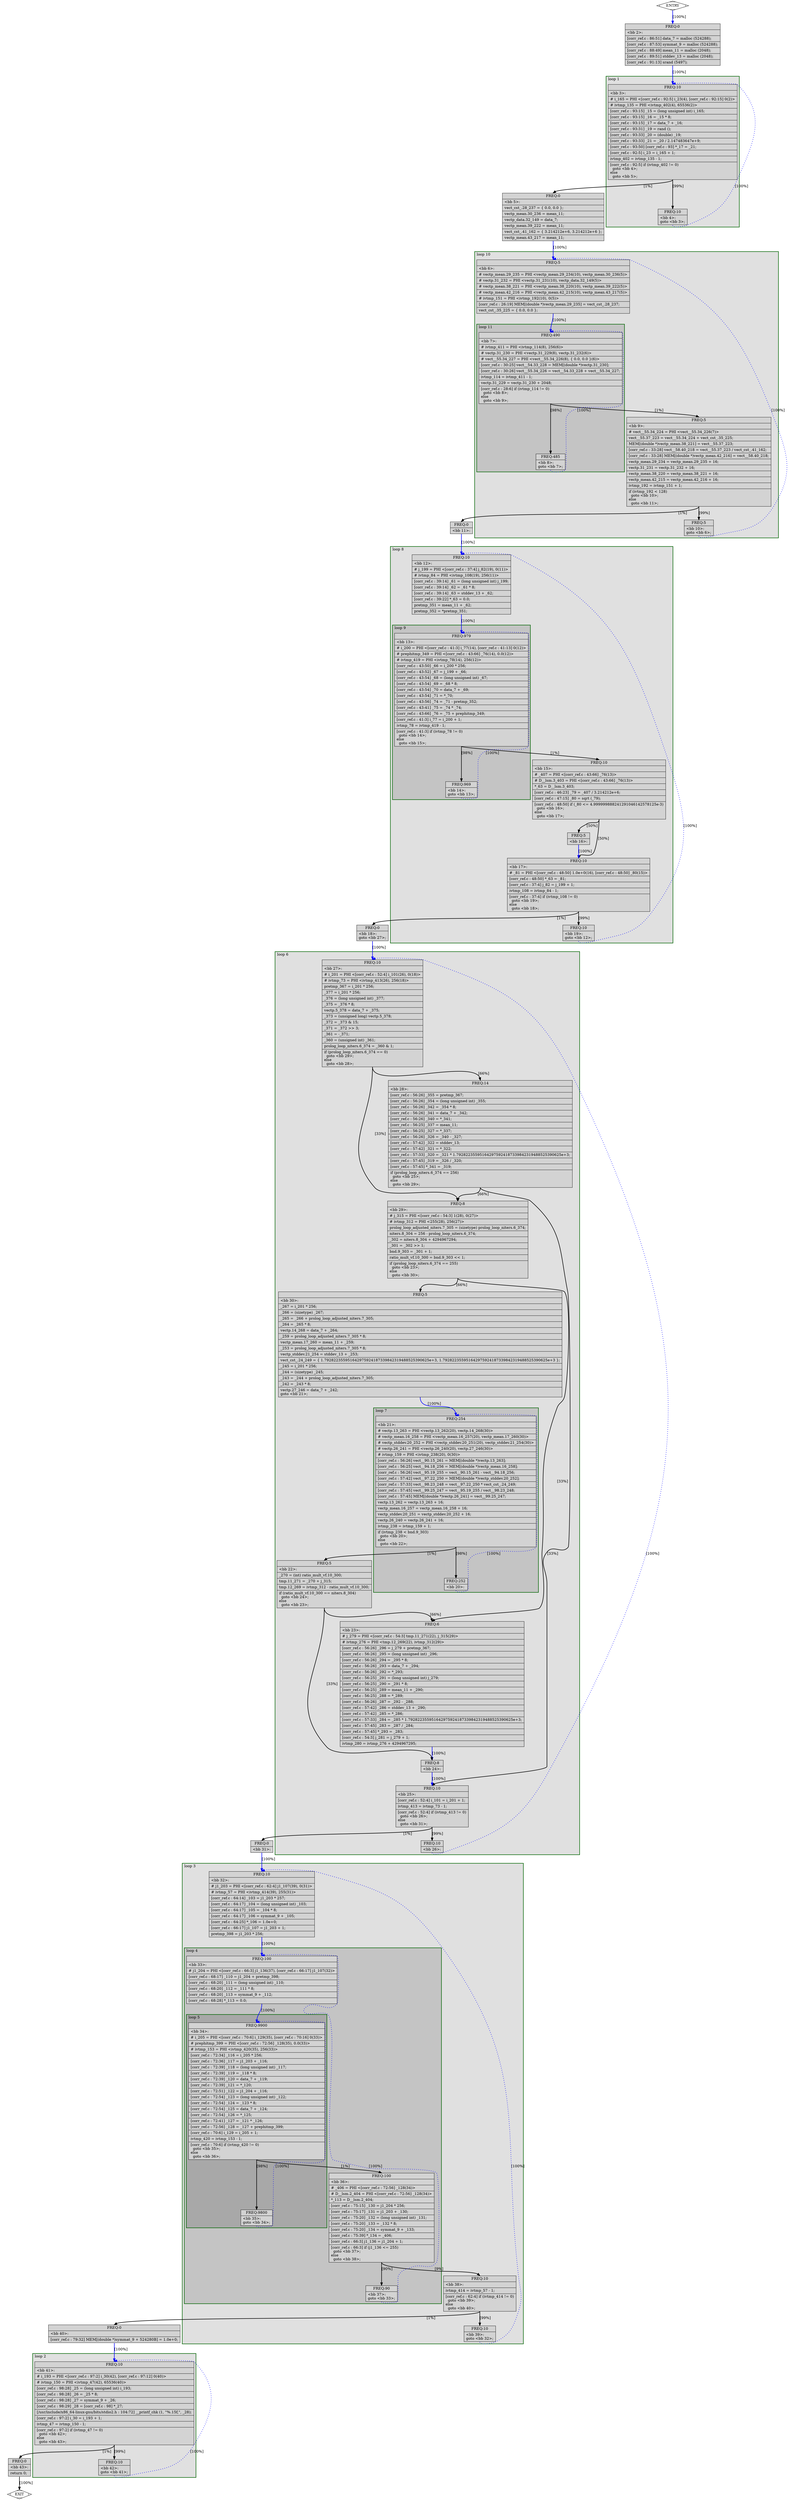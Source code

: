 digraph "./corr_ref.ltrans0.117t.cunroll" {
overlap=false;
subgraph "main" {
	color="black";
	label="main";
	subgraph cluster_0_2 {
	style="filled";
	color="darkgreen";
	fillcolor="grey88";
	label="loop 2";
	labeljust=l;
	penwidth=2;
	fn_0_basic_block_41 [shape=record,style=filled,fillcolor=lightgrey,label="{ FREQ:10 |\<bb\ 41\>:\l\
|#\ i_193\ =\ PHI\ \<[corr_ref.c\ :\ 97:2]\ i_30(42),\ [corr_ref.c\ :\ 97:12]\ 0(40)\>\l\
|#\ ivtmp_150\ =\ PHI\ \<ivtmp_47(42),\ 65536(40)\>\l\
|[corr_ref.c\ :\ 98:28]\ _25\ =\ (long\ unsigned\ int)\ i_193;\l\
|[corr_ref.c\ :\ 98:28]\ _26\ =\ _25\ *\ 8;\l\
|[corr_ref.c\ :\ 98:28]\ _27\ =\ symmat_9\ +\ _26;\l\
|[corr_ref.c\ :\ 98:29]\ _28\ =\ [corr_ref.c\ :\ 98]\ *_27;\l\
|[/usr/include/x86_64-linux-gnu/bits/stdio2.h\ :\ 104:72]\ __printf_chk\ (1,\ \"%.15f,\",\ _28);\l\
|[corr_ref.c\ :\ 97:2]\ i_30\ =\ i_193\ +\ 1;\l\
|ivtmp_47\ =\ ivtmp_150\ -\ 1;\l\
|[corr_ref.c\ :\ 97:2]\ if\ (ivtmp_47\ !=\ 0)\l\
\ \ goto\ \<bb\ 42\>;\l\
else\l\
\ \ goto\ \<bb\ 43\>;\l\
}"];

	fn_0_basic_block_42 [shape=record,style=filled,fillcolor=lightgrey,label="{ FREQ:10 |\<bb\ 42\>:\l\
goto\ \<bb\ 41\>;\l\
}"];

	}
	subgraph cluster_0_3 {
	style="filled";
	color="darkgreen";
	fillcolor="grey88";
	label="loop 3";
	labeljust=l;
	penwidth=2;
	subgraph cluster_0_4 {
	style="filled";
	color="darkgreen";
	fillcolor="grey77";
	label="loop 4";
	labeljust=l;
	penwidth=2;
	subgraph cluster_0_5 {
	style="filled";
	color="darkgreen";
	fillcolor="grey66";
	label="loop 5";
	labeljust=l;
	penwidth=2;
	fn_0_basic_block_34 [shape=record,style=filled,fillcolor=lightgrey,label="{ FREQ:9900 |\<bb\ 34\>:\l\
|#\ i_205\ =\ PHI\ \<[corr_ref.c\ :\ 70:6]\ i_129(35),\ [corr_ref.c\ :\ 70:16]\ 0(33)\>\l\
|#\ prephitmp_399\ =\ PHI\ \<[corr_ref.c\ :\ 72:56]\ _128(35),\ 0.0(33)\>\l\
|#\ ivtmp_153\ =\ PHI\ \<ivtmp_420(35),\ 256(33)\>\l\
|[corr_ref.c\ :\ 72:34]\ _116\ =\ i_205\ *\ 256;\l\
|[corr_ref.c\ :\ 72:36]\ _117\ =\ j1_203\ +\ _116;\l\
|[corr_ref.c\ :\ 72:39]\ _118\ =\ (long\ unsigned\ int)\ _117;\l\
|[corr_ref.c\ :\ 72:39]\ _119\ =\ _118\ *\ 8;\l\
|[corr_ref.c\ :\ 72:39]\ _120\ =\ data_7\ +\ _119;\l\
|[corr_ref.c\ :\ 72:39]\ _121\ =\ *_120;\l\
|[corr_ref.c\ :\ 72:51]\ _122\ =\ j1_204\ +\ _116;\l\
|[corr_ref.c\ :\ 72:54]\ _123\ =\ (long\ unsigned\ int)\ _122;\l\
|[corr_ref.c\ :\ 72:54]\ _124\ =\ _123\ *\ 8;\l\
|[corr_ref.c\ :\ 72:54]\ _125\ =\ data_7\ +\ _124;\l\
|[corr_ref.c\ :\ 72:54]\ _126\ =\ *_125;\l\
|[corr_ref.c\ :\ 72:41]\ _127\ =\ _121\ *\ _126;\l\
|[corr_ref.c\ :\ 72:56]\ _128\ =\ _127\ +\ prephitmp_399;\l\
|[corr_ref.c\ :\ 70:6]\ i_129\ =\ i_205\ +\ 1;\l\
|ivtmp_420\ =\ ivtmp_153\ -\ 1;\l\
|[corr_ref.c\ :\ 70:6]\ if\ (ivtmp_420\ !=\ 0)\l\
\ \ goto\ \<bb\ 35\>;\l\
else\l\
\ \ goto\ \<bb\ 36\>;\l\
}"];

	fn_0_basic_block_35 [shape=record,style=filled,fillcolor=lightgrey,label="{ FREQ:9800 |\<bb\ 35\>:\l\
goto\ \<bb\ 34\>;\l\
}"];

	}
	fn_0_basic_block_33 [shape=record,style=filled,fillcolor=lightgrey,label="{ FREQ:100 |\<bb\ 33\>:\l\
|#\ j1_204\ =\ PHI\ \<[corr_ref.c\ :\ 66:3]\ j1_136(37),\ [corr_ref.c\ :\ 66:17]\ j1_107(32)\>\l\
|[corr_ref.c\ :\ 68:17]\ _110\ =\ j1_204\ +\ pretmp_398;\l\
|[corr_ref.c\ :\ 68:20]\ _111\ =\ (long\ unsigned\ int)\ _110;\l\
|[corr_ref.c\ :\ 68:20]\ _112\ =\ _111\ *\ 8;\l\
|[corr_ref.c\ :\ 68:20]\ _113\ =\ symmat_9\ +\ _112;\l\
|[corr_ref.c\ :\ 68:28]\ *_113\ =\ 0.0;\l\
}"];

	fn_0_basic_block_36 [shape=record,style=filled,fillcolor=lightgrey,label="{ FREQ:100 |\<bb\ 36\>:\l\
|#\ _406\ =\ PHI\ \<[corr_ref.c\ :\ 72:56]\ _128(34)\>\l\
|#\ D__lsm.2_404\ =\ PHI\ \<[corr_ref.c\ :\ 72:56]\ _128(34)\>\l\
|*_113\ =\ D__lsm.2_404;\l\
|[corr_ref.c\ :\ 75:15]\ _130\ =\ j1_204\ *\ 256;\l\
|[corr_ref.c\ :\ 75:17]\ _131\ =\ j1_203\ +\ _130;\l\
|[corr_ref.c\ :\ 75:20]\ _132\ =\ (long\ unsigned\ int)\ _131;\l\
|[corr_ref.c\ :\ 75:20]\ _133\ =\ _132\ *\ 8;\l\
|[corr_ref.c\ :\ 75:20]\ _134\ =\ symmat_9\ +\ _133;\l\
|[corr_ref.c\ :\ 75:39]\ *_134\ =\ _406;\l\
|[corr_ref.c\ :\ 66:3]\ j1_136\ =\ j1_204\ +\ 1;\l\
|[corr_ref.c\ :\ 66:3]\ if\ (j1_136\ \<=\ 255)\l\
\ \ goto\ \<bb\ 37\>;\l\
else\l\
\ \ goto\ \<bb\ 38\>;\l\
}"];

	fn_0_basic_block_37 [shape=record,style=filled,fillcolor=lightgrey,label="{ FREQ:90 |\<bb\ 37\>:\l\
goto\ \<bb\ 33\>;\l\
}"];

	}
	fn_0_basic_block_32 [shape=record,style=filled,fillcolor=lightgrey,label="{ FREQ:10 |\<bb\ 32\>:\l\
|#\ j1_203\ =\ PHI\ \<[corr_ref.c\ :\ 62:4]\ j1_107(39),\ 0(31)\>\l\
|#\ ivtmp_57\ =\ PHI\ \<ivtmp_414(39),\ 255(31)\>\l\
|[corr_ref.c\ :\ 64:14]\ _103\ =\ j1_203\ *\ 257;\l\
|[corr_ref.c\ :\ 64:17]\ _104\ =\ (long\ unsigned\ int)\ _103;\l\
|[corr_ref.c\ :\ 64:17]\ _105\ =\ _104\ *\ 8;\l\
|[corr_ref.c\ :\ 64:17]\ _106\ =\ symmat_9\ +\ _105;\l\
|[corr_ref.c\ :\ 64:25]\ *_106\ =\ 1.0e+0;\l\
|[corr_ref.c\ :\ 66:17]\ j1_107\ =\ j1_203\ +\ 1;\l\
|pretmp_398\ =\ j1_203\ *\ 256;\l\
}"];

	fn_0_basic_block_38 [shape=record,style=filled,fillcolor=lightgrey,label="{ FREQ:10 |\<bb\ 38\>:\l\
|ivtmp_414\ =\ ivtmp_57\ -\ 1;\l\
|[corr_ref.c\ :\ 62:4]\ if\ (ivtmp_414\ !=\ 0)\l\
\ \ goto\ \<bb\ 39\>;\l\
else\l\
\ \ goto\ \<bb\ 40\>;\l\
}"];

	fn_0_basic_block_39 [shape=record,style=filled,fillcolor=lightgrey,label="{ FREQ:10 |\<bb\ 39\>:\l\
goto\ \<bb\ 32\>;\l\
}"];

	}
	subgraph cluster_0_6 {
	style="filled";
	color="darkgreen";
	fillcolor="grey88";
	label="loop 6";
	labeljust=l;
	penwidth=2;
	subgraph cluster_0_7 {
	style="filled";
	color="darkgreen";
	fillcolor="grey77";
	label="loop 7";
	labeljust=l;
	penwidth=2;
	fn_0_basic_block_21 [shape=record,style=filled,fillcolor=lightgrey,label="{ FREQ:254 |\<bb\ 21\>:\l\
|#\ vectp.13_263\ =\ PHI\ \<vectp.13_262(20),\ vectp.14_268(30)\>\l\
|#\ vectp_mean.16_258\ =\ PHI\ \<vectp_mean.16_257(20),\ vectp_mean.17_260(30)\>\l\
|#\ vectp_stddev.20_252\ =\ PHI\ \<vectp_stddev.20_251(20),\ vectp_stddev.21_254(30)\>\l\
|#\ vectp.26_241\ =\ PHI\ \<vectp.26_240(20),\ vectp.27_246(30)\>\l\
|#\ ivtmp_159\ =\ PHI\ \<ivtmp_238(20),\ 0(30)\>\l\
|[corr_ref.c\ :\ 56:26]\ vect__90.15_261\ =\ MEM[(double\ *)vectp.13_263];\l\
|[corr_ref.c\ :\ 56:25]\ vect__94.18_256\ =\ MEM[(double\ *)vectp_mean.16_258];\l\
|[corr_ref.c\ :\ 56:26]\ vect__95.19_255\ =\ vect__90.15_261\ -\ vect__94.18_256;\l\
|[corr_ref.c\ :\ 57:42]\ vect__97.22_250\ =\ MEM[(double\ *)vectp_stddev.20_252];\l\
|[corr_ref.c\ :\ 57:33]\ vect__98.23_248\ =\ vect__97.22_250\ *\ vect_cst_.24_249;\l\
|[corr_ref.c\ :\ 57:45]\ vect__99.25_247\ =\ vect__95.19_255\ /\ vect__98.23_248;\l\
|[corr_ref.c\ :\ 57:45]\ MEM[(double\ *)vectp.26_241]\ =\ vect__99.25_247;\l\
|vectp.13_262\ =\ vectp.13_263\ +\ 16;\l\
|vectp_mean.16_257\ =\ vectp_mean.16_258\ +\ 16;\l\
|vectp_stddev.20_251\ =\ vectp_stddev.20_252\ +\ 16;\l\
|vectp.26_240\ =\ vectp.26_241\ +\ 16;\l\
|ivtmp_238\ =\ ivtmp_159\ +\ 1;\l\
|if\ (ivtmp_238\ \<\ bnd.9_303)\l\
\ \ goto\ \<bb\ 20\>;\l\
else\l\
\ \ goto\ \<bb\ 22\>;\l\
}"];

	fn_0_basic_block_20 [shape=record,style=filled,fillcolor=lightgrey,label="{ FREQ:252 |\<bb\ 20\>:\l\
}"];

	}
	fn_0_basic_block_27 [shape=record,style=filled,fillcolor=lightgrey,label="{ FREQ:10 |\<bb\ 27\>:\l\
|#\ i_201\ =\ PHI\ \<[corr_ref.c\ :\ 52:4]\ i_101(26),\ 0(18)\>\l\
|#\ ivtmp_73\ =\ PHI\ \<ivtmp_413(26),\ 256(18)\>\l\
|pretmp_367\ =\ i_201\ *\ 256;\l\
|_377\ =\ i_201\ *\ 256;\l\
|_376\ =\ (long\ unsigned\ int)\ _377;\l\
|_375\ =\ _376\ *\ 8;\l\
|vectp.5_378\ =\ data_7\ +\ _375;\l\
|_373\ =\ (unsigned\ long)\ vectp.5_378;\l\
|_372\ =\ _373\ &\ 15;\l\
|_371\ =\ _372\ \>\>\ 3;\l\
|_361\ =\ -_371;\l\
|_360\ =\ (unsigned\ int)\ _361;\l\
|prolog_loop_niters.6_374\ =\ _360\ &\ 1;\l\
|if\ (prolog_loop_niters.6_374\ ==\ 0)\l\
\ \ goto\ \<bb\ 29\>;\l\
else\l\
\ \ goto\ \<bb\ 28\>;\l\
}"];

	fn_0_basic_block_28 [shape=record,style=filled,fillcolor=lightgrey,label="{ FREQ:14 |\<bb\ 28\>:\l\
|[corr_ref.c\ :\ 56:26]\ _355\ =\ pretmp_367;\l\
|[corr_ref.c\ :\ 56:26]\ _354\ =\ (long\ unsigned\ int)\ _355;\l\
|[corr_ref.c\ :\ 56:26]\ _342\ =\ _354\ *\ 8;\l\
|[corr_ref.c\ :\ 56:26]\ _341\ =\ data_7\ +\ _342;\l\
|[corr_ref.c\ :\ 56:26]\ _340\ =\ *_341;\l\
|[corr_ref.c\ :\ 56:25]\ _337\ =\ mean_11;\l\
|[corr_ref.c\ :\ 56:25]\ _327\ =\ *_337;\l\
|[corr_ref.c\ :\ 56:26]\ _326\ =\ _340\ -\ _327;\l\
|[corr_ref.c\ :\ 57:42]\ _322\ =\ stddev_13;\l\
|[corr_ref.c\ :\ 57:42]\ _321\ =\ *_322;\l\
|[corr_ref.c\ :\ 57:33]\ _320\ =\ _321\ *\ 1.792822355951642975924187339842319488525390625e+3;\l\
|[corr_ref.c\ :\ 57:45]\ _319\ =\ _326\ /\ _320;\l\
|[corr_ref.c\ :\ 57:45]\ *_341\ =\ _319;\l\
|if\ (prolog_loop_niters.6_374\ ==\ 256)\l\
\ \ goto\ \<bb\ 25\>;\l\
else\l\
\ \ goto\ \<bb\ 29\>;\l\
}"];

	fn_0_basic_block_29 [shape=record,style=filled,fillcolor=lightgrey,label="{ FREQ:8 |\<bb\ 29\>:\l\
|#\ j_315\ =\ PHI\ \<[corr_ref.c\ :\ 54:3]\ 1(28),\ 0(27)\>\l\
|#\ ivtmp_312\ =\ PHI\ \<255(28),\ 256(27)\>\l\
|prolog_loop_adjusted_niters.7_305\ =\ (sizetype)\ prolog_loop_niters.6_374;\l\
|niters.8_304\ =\ 256\ -\ prolog_loop_niters.6_374;\l\
|_302\ =\ niters.8_304\ +\ 4294967294;\l\
|_301\ =\ _302\ \>\>\ 1;\l\
|bnd.9_303\ =\ _301\ +\ 1;\l\
|ratio_mult_vf.10_300\ =\ bnd.9_303\ \<\<\ 1;\l\
|if\ (prolog_loop_niters.6_374\ ==\ 255)\l\
\ \ goto\ \<bb\ 23\>;\l\
else\l\
\ \ goto\ \<bb\ 30\>;\l\
}"];

	fn_0_basic_block_25 [shape=record,style=filled,fillcolor=lightgrey,label="{ FREQ:10 |\<bb\ 25\>:\l\
|[corr_ref.c\ :\ 52:4]\ i_101\ =\ i_201\ +\ 1;\l\
|ivtmp_413\ =\ ivtmp_73\ -\ 1;\l\
|[corr_ref.c\ :\ 52:4]\ if\ (ivtmp_413\ !=\ 0)\l\
\ \ goto\ \<bb\ 26\>;\l\
else\l\
\ \ goto\ \<bb\ 31\>;\l\
}"];

	fn_0_basic_block_30 [shape=record,style=filled,fillcolor=lightgrey,label="{ FREQ:5 |\<bb\ 30\>:\l\
|_267\ =\ i_201\ *\ 256;\l\
|_266\ =\ (sizetype)\ _267;\l\
|_265\ =\ _266\ +\ prolog_loop_adjusted_niters.7_305;\l\
|_264\ =\ _265\ *\ 8;\l\
|vectp.14_268\ =\ data_7\ +\ _264;\l\
|_259\ =\ prolog_loop_adjusted_niters.7_305\ *\ 8;\l\
|vectp_mean.17_260\ =\ mean_11\ +\ _259;\l\
|_253\ =\ prolog_loop_adjusted_niters.7_305\ *\ 8;\l\
|vectp_stddev.21_254\ =\ stddev_13\ +\ _253;\l\
|vect_cst_.24_249\ =\ \{\ 1.792822355951642975924187339842319488525390625e+3,\ 1.792822355951642975924187339842319488525390625e+3\ \};\l\
|_245\ =\ i_201\ *\ 256;\l\
|_244\ =\ (sizetype)\ _245;\l\
|_243\ =\ _244\ +\ prolog_loop_adjusted_niters.7_305;\l\
|_242\ =\ _243\ *\ 8;\l\
|vectp.27_246\ =\ data_7\ +\ _242;\l\
goto\ \<bb\ 21\>;\l\
}"];

	fn_0_basic_block_23 [shape=record,style=filled,fillcolor=lightgrey,label="{ FREQ:6 |\<bb\ 23\>:\l\
|#\ j_279\ =\ PHI\ \<[corr_ref.c\ :\ 54:3]\ tmp.11_271(22),\ j_315(29)\>\l\
|#\ ivtmp_276\ =\ PHI\ \<tmp.12_269(22),\ ivtmp_312(29)\>\l\
|[corr_ref.c\ :\ 56:26]\ _296\ =\ j_279\ +\ pretmp_367;\l\
|[corr_ref.c\ :\ 56:26]\ _295\ =\ (long\ unsigned\ int)\ _296;\l\
|[corr_ref.c\ :\ 56:26]\ _294\ =\ _295\ *\ 8;\l\
|[corr_ref.c\ :\ 56:26]\ _293\ =\ data_7\ +\ _294;\l\
|[corr_ref.c\ :\ 56:26]\ _292\ =\ *_293;\l\
|[corr_ref.c\ :\ 56:25]\ _291\ =\ (long\ unsigned\ int)\ j_279;\l\
|[corr_ref.c\ :\ 56:25]\ _290\ =\ _291\ *\ 8;\l\
|[corr_ref.c\ :\ 56:25]\ _289\ =\ mean_11\ +\ _290;\l\
|[corr_ref.c\ :\ 56:25]\ _288\ =\ *_289;\l\
|[corr_ref.c\ :\ 56:26]\ _287\ =\ _292\ -\ _288;\l\
|[corr_ref.c\ :\ 57:42]\ _286\ =\ stddev_13\ +\ _290;\l\
|[corr_ref.c\ :\ 57:42]\ _285\ =\ *_286;\l\
|[corr_ref.c\ :\ 57:33]\ _284\ =\ _285\ *\ 1.792822355951642975924187339842319488525390625e+3;\l\
|[corr_ref.c\ :\ 57:45]\ _283\ =\ _287\ /\ _284;\l\
|[corr_ref.c\ :\ 57:45]\ *_293\ =\ _283;\l\
|[corr_ref.c\ :\ 54:3]\ j_281\ =\ j_279\ +\ 1;\l\
|ivtmp_280\ =\ ivtmp_276\ +\ 4294967295;\l\
}"];

	fn_0_basic_block_26 [shape=record,style=filled,fillcolor=lightgrey,label="{ FREQ:10 |\<bb\ 26\>:\l\
}"];

	fn_0_basic_block_24 [shape=record,style=filled,fillcolor=lightgrey,label="{ FREQ:8 |\<bb\ 24\>:\l\
}"];

	fn_0_basic_block_22 [shape=record,style=filled,fillcolor=lightgrey,label="{ FREQ:5 |\<bb\ 22\>:\l\
|_270\ =\ (int)\ ratio_mult_vf.10_300;\l\
|tmp.11_271\ =\ _270\ +\ j_315;\l\
|tmp.12_269\ =\ ivtmp_312\ -\ ratio_mult_vf.10_300;\l\
|if\ (ratio_mult_vf.10_300\ ==\ niters.8_304)\l\
\ \ goto\ \<bb\ 24\>;\l\
else\l\
\ \ goto\ \<bb\ 23\>;\l\
}"];

	}
	subgraph cluster_0_8 {
	style="filled";
	color="darkgreen";
	fillcolor="grey88";
	label="loop 8";
	labeljust=l;
	penwidth=2;
	subgraph cluster_0_9 {
	style="filled";
	color="darkgreen";
	fillcolor="grey77";
	label="loop 9";
	labeljust=l;
	penwidth=2;
	fn_0_basic_block_13 [shape=record,style=filled,fillcolor=lightgrey,label="{ FREQ:979 |\<bb\ 13\>:\l\
|#\ i_200\ =\ PHI\ \<[corr_ref.c\ :\ 41:3]\ i_77(14),\ [corr_ref.c\ :\ 41:13]\ 0(12)\>\l\
|#\ prephitmp_349\ =\ PHI\ \<[corr_ref.c\ :\ 43:66]\ _76(14),\ 0.0(12)\>\l\
|#\ ivtmp_419\ =\ PHI\ \<ivtmp_78(14),\ 256(12)\>\l\
|[corr_ref.c\ :\ 43:50]\ _66\ =\ i_200\ *\ 256;\l\
|[corr_ref.c\ :\ 43:52]\ _67\ =\ j_199\ +\ _66;\l\
|[corr_ref.c\ :\ 43:54]\ _68\ =\ (long\ unsigned\ int)\ _67;\l\
|[corr_ref.c\ :\ 43:54]\ _69\ =\ _68\ *\ 8;\l\
|[corr_ref.c\ :\ 43:54]\ _70\ =\ data_7\ +\ _69;\l\
|[corr_ref.c\ :\ 43:54]\ _71\ =\ *_70;\l\
|[corr_ref.c\ :\ 43:56]\ _74\ =\ _71\ -\ pretmp_352;\l\
|[corr_ref.c\ :\ 43:41]\ _75\ =\ _74\ *\ _74;\l\
|[corr_ref.c\ :\ 43:66]\ _76\ =\ _75\ +\ prephitmp_349;\l\
|[corr_ref.c\ :\ 41:3]\ i_77\ =\ i_200\ +\ 1;\l\
|ivtmp_78\ =\ ivtmp_419\ -\ 1;\l\
|[corr_ref.c\ :\ 41:3]\ if\ (ivtmp_78\ !=\ 0)\l\
\ \ goto\ \<bb\ 14\>;\l\
else\l\
\ \ goto\ \<bb\ 15\>;\l\
}"];

	fn_0_basic_block_14 [shape=record,style=filled,fillcolor=lightgrey,label="{ FREQ:969 |\<bb\ 14\>:\l\
goto\ \<bb\ 13\>;\l\
}"];

	}
	fn_0_basic_block_12 [shape=record,style=filled,fillcolor=lightgrey,label="{ FREQ:10 |\<bb\ 12\>:\l\
|#\ j_199\ =\ PHI\ \<[corr_ref.c\ :\ 37:4]\ j_82(19),\ 0(11)\>\l\
|#\ ivtmp_84\ =\ PHI\ \<ivtmp_108(19),\ 256(11)\>\l\
|[corr_ref.c\ :\ 39:14]\ _61\ =\ (long\ unsigned\ int)\ j_199;\l\
|[corr_ref.c\ :\ 39:14]\ _62\ =\ _61\ *\ 8;\l\
|[corr_ref.c\ :\ 39:14]\ _63\ =\ stddev_13\ +\ _62;\l\
|[corr_ref.c\ :\ 39:22]\ *_63\ =\ 0.0;\l\
|pretmp_351\ =\ mean_11\ +\ _62;\l\
|pretmp_352\ =\ *pretmp_351;\l\
}"];

	fn_0_basic_block_15 [shape=record,style=filled,fillcolor=lightgrey,label="{ FREQ:10 |\<bb\ 15\>:\l\
|#\ _407\ =\ PHI\ \<[corr_ref.c\ :\ 43:66]\ _76(13)\>\l\
|#\ D__lsm.3_403\ =\ PHI\ \<[corr_ref.c\ :\ 43:66]\ _76(13)\>\l\
|*_63\ =\ D__lsm.3_403;\l\
|[corr_ref.c\ :\ 46:23]\ _79\ =\ _407\ /\ 3.214212e+6;\l\
|[corr_ref.c\ :\ 47:15]\ _80\ =\ sqrt\ (_79);\l\
|[corr_ref.c\ :\ 48:50]\ if\ (_80\ \<=\ 4.999999888241291046142578125e-3)\l\
\ \ goto\ \<bb\ 16\>;\l\
else\l\
\ \ goto\ \<bb\ 17\>;\l\
}"];

	fn_0_basic_block_16 [shape=record,style=filled,fillcolor=lightgrey,label="{ FREQ:5 |\<bb\ 16\>:\l\
}"];

	fn_0_basic_block_17 [shape=record,style=filled,fillcolor=lightgrey,label="{ FREQ:10 |\<bb\ 17\>:\l\
|#\ _81\ =\ PHI\ \<[corr_ref.c\ :\ 48:50]\ 1.0e+0(16),\ [corr_ref.c\ :\ 48:50]\ _80(15)\>\l\
|[corr_ref.c\ :\ 48:50]\ *_63\ =\ _81;\l\
|[corr_ref.c\ :\ 37:4]\ j_82\ =\ j_199\ +\ 1;\l\
|ivtmp_108\ =\ ivtmp_84\ -\ 1;\l\
|[corr_ref.c\ :\ 37:4]\ if\ (ivtmp_108\ !=\ 0)\l\
\ \ goto\ \<bb\ 19\>;\l\
else\l\
\ \ goto\ \<bb\ 18\>;\l\
}"];

	fn_0_basic_block_19 [shape=record,style=filled,fillcolor=lightgrey,label="{ FREQ:10 |\<bb\ 19\>:\l\
goto\ \<bb\ 12\>;\l\
}"];

	}
	subgraph cluster_0_10 {
	style="filled";
	color="darkgreen";
	fillcolor="grey88";
	label="loop 10";
	labeljust=l;
	penwidth=2;
	subgraph cluster_0_11 {
	style="filled";
	color="darkgreen";
	fillcolor="grey77";
	label="loop 11";
	labeljust=l;
	penwidth=2;
	fn_0_basic_block_7 [shape=record,style=filled,fillcolor=lightgrey,label="{ FREQ:490 |\<bb\ 7\>:\l\
|#\ ivtmp_411\ =\ PHI\ \<ivtmp_114(8),\ 256(6)\>\l\
|#\ vectp.31_230\ =\ PHI\ \<vectp.31_229(8),\ vectp.31_232(6)\>\l\
|#\ vect__55.34_227\ =\ PHI\ \<vect__55.34_226(8),\ \{\ 0.0,\ 0.0\ \}(6)\>\l\
|[corr_ref.c\ :\ 30:25]\ vect__54.33_228\ =\ MEM[(double\ *)vectp.31_230];\l\
|[corr_ref.c\ :\ 30:26]\ vect__55.34_226\ =\ vect__54.33_228\ +\ vect__55.34_227;\l\
|ivtmp_114\ =\ ivtmp_411\ -\ 1;\l\
|vectp.31_229\ =\ vectp.31_230\ +\ 2048;\l\
|[corr_ref.c\ :\ 28:6]\ if\ (ivtmp_114\ !=\ 0)\l\
\ \ goto\ \<bb\ 8\>;\l\
else\l\
\ \ goto\ \<bb\ 9\>;\l\
}"];

	fn_0_basic_block_8 [shape=record,style=filled,fillcolor=lightgrey,label="{ FREQ:485 |\<bb\ 8\>:\l\
goto\ \<bb\ 7\>;\l\
}"];

	}
	fn_0_basic_block_6 [shape=record,style=filled,fillcolor=lightgrey,label="{ FREQ:5 |\<bb\ 6\>:\l\
|#\ vectp_mean.29_235\ =\ PHI\ \<vectp_mean.29_234(10),\ vectp_mean.30_236(5)\>\l\
|#\ vectp.31_232\ =\ PHI\ \<vectp.31_231(10),\ vectp_data.32_149(5)\>\l\
|#\ vectp_mean.38_221\ =\ PHI\ \<vectp_mean.38_220(10),\ vectp_mean.39_222(5)\>\l\
|#\ vectp_mean.42_216\ =\ PHI\ \<vectp_mean.42_215(10),\ vectp_mean.43_217(5)\>\l\
|#\ ivtmp_151\ =\ PHI\ \<ivtmp_192(10),\ 0(5)\>\l\
|[corr_ref.c\ :\ 26:19]\ MEM[(double\ *)vectp_mean.29_235]\ =\ vect_cst_.28_237;\l\
|vect_cst_.35_225\ =\ \{\ 0.0,\ 0.0\ \};\l\
}"];

	fn_0_basic_block_9 [shape=record,style=filled,fillcolor=lightgrey,label="{ FREQ:5 |\<bb\ 9\>:\l\
|#\ vect__55.34_224\ =\ PHI\ \<vect__55.34_226(7)\>\l\
|vect__55.37_223\ =\ vect__55.34_224\ +\ vect_cst_.35_225;\l\
|MEM[(double\ *)vectp_mean.38_221]\ =\ vect__55.37_223;\l\
|[corr_ref.c\ :\ 33:28]\ vect__58.40_218\ =\ vect__55.37_223\ /\ vect_cst_.41_162;\l\
|[corr_ref.c\ :\ 33:28]\ MEM[(double\ *)vectp_mean.42_216]\ =\ vect__58.40_218;\l\
|vectp_mean.29_234\ =\ vectp_mean.29_235\ +\ 16;\l\
|vectp.31_231\ =\ vectp.31_232\ +\ 16;\l\
|vectp_mean.38_220\ =\ vectp_mean.38_221\ +\ 16;\l\
|vectp_mean.42_215\ =\ vectp_mean.42_216\ +\ 16;\l\
|ivtmp_192\ =\ ivtmp_151\ +\ 1;\l\
|if\ (ivtmp_192\ \<\ 128)\l\
\ \ goto\ \<bb\ 10\>;\l\
else\l\
\ \ goto\ \<bb\ 11\>;\l\
}"];

	fn_0_basic_block_10 [shape=record,style=filled,fillcolor=lightgrey,label="{ FREQ:5 |\<bb\ 10\>:\l\
goto\ \<bb\ 6\>;\l\
}"];

	}
	subgraph cluster_0_1 {
	style="filled";
	color="darkgreen";
	fillcolor="grey88";
	label="loop 1";
	labeljust=l;
	penwidth=2;
	fn_0_basic_block_3 [shape=record,style=filled,fillcolor=lightgrey,label="{ FREQ:10 |\<bb\ 3\>:\l\
|#\ i_165\ =\ PHI\ \<[corr_ref.c\ :\ 92:5]\ i_23(4),\ [corr_ref.c\ :\ 92:15]\ 0(2)\>\l\
|#\ ivtmp_135\ =\ PHI\ \<ivtmp_402(4),\ 65536(2)\>\l\
|[corr_ref.c\ :\ 93:15]\ _15\ =\ (long\ unsigned\ int)\ i_165;\l\
|[corr_ref.c\ :\ 93:15]\ _16\ =\ _15\ *\ 8;\l\
|[corr_ref.c\ :\ 93:15]\ _17\ =\ data_7\ +\ _16;\l\
|[corr_ref.c\ :\ 93:31]\ _19\ =\ rand\ ();\l\
|[corr_ref.c\ :\ 93:33]\ _20\ =\ (double)\ _19;\l\
|[corr_ref.c\ :\ 93:33]\ _21\ =\ _20\ /\ 2.147483647e+9;\l\
|[corr_ref.c\ :\ 93:50]\ [corr_ref.c\ :\ 93]\ *_17\ =\ _21;\l\
|[corr_ref.c\ :\ 92:5]\ i_23\ =\ i_165\ +\ 1;\l\
|ivtmp_402\ =\ ivtmp_135\ -\ 1;\l\
|[corr_ref.c\ :\ 92:5]\ if\ (ivtmp_402\ !=\ 0)\l\
\ \ goto\ \<bb\ 4\>;\l\
else\l\
\ \ goto\ \<bb\ 5\>;\l\
}"];

	fn_0_basic_block_4 [shape=record,style=filled,fillcolor=lightgrey,label="{ FREQ:10 |\<bb\ 4\>:\l\
goto\ \<bb\ 3\>;\l\
}"];

	}
	fn_0_basic_block_0 [shape=Mdiamond,style=filled,fillcolor=white,label="ENTRY"];

	fn_0_basic_block_1 [shape=Mdiamond,style=filled,fillcolor=white,label="EXIT"];

	fn_0_basic_block_2 [shape=record,style=filled,fillcolor=lightgrey,label="{ FREQ:0 |\<bb\ 2\>:\l\
|[corr_ref.c\ :\ 86:51]\ data_7\ =\ malloc\ (524288);\l\
|[corr_ref.c\ :\ 87:53]\ symmat_9\ =\ malloc\ (524288);\l\
|[corr_ref.c\ :\ 88:49]\ mean_11\ =\ malloc\ (2048);\l\
|[corr_ref.c\ :\ 89:51]\ stddev_13\ =\ malloc\ (2048);\l\
|[corr_ref.c\ :\ 91:13]\ srand\ (5497);\l\
}"];

	fn_0_basic_block_5 [shape=record,style=filled,fillcolor=lightgrey,label="{ FREQ:0 |\<bb\ 5\>:\l\
|vect_cst_.28_237\ =\ \{\ 0.0,\ 0.0\ \};\l\
|vectp_mean.30_236\ =\ mean_11;\l\
|vectp_data.32_149\ =\ data_7;\l\
|vectp_mean.39_222\ =\ mean_11;\l\
|vect_cst_.41_162\ =\ \{\ 3.214212e+6,\ 3.214212e+6\ \};\l\
|vectp_mean.43_217\ =\ mean_11;\l\
}"];

	fn_0_basic_block_11 [shape=record,style=filled,fillcolor=lightgrey,label="{ FREQ:0 |\<bb\ 11\>:\l\
}"];

	fn_0_basic_block_18 [shape=record,style=filled,fillcolor=lightgrey,label="{ FREQ:0 |\<bb\ 18\>:\l\
goto\ \<bb\ 27\>;\l\
}"];

	fn_0_basic_block_31 [shape=record,style=filled,fillcolor=lightgrey,label="{ FREQ:0 |\<bb\ 31\>:\l\
}"];

	fn_0_basic_block_40 [shape=record,style=filled,fillcolor=lightgrey,label="{ FREQ:0 |\<bb\ 40\>:\l\
|[corr_ref.c\ :\ 79:32]\ MEM[(double\ *)symmat_9\ +\ 524280B]\ =\ 1.0e+0;\l\
}"];

	fn_0_basic_block_43 [shape=record,style=filled,fillcolor=lightgrey,label="{ FREQ:0 |\<bb\ 43\>:\l\
|return\ 0;\l\
}"];

	fn_0_basic_block_0:s -> fn_0_basic_block_2:n [style="solid,bold",color=blue,weight=100,constraint=true, label="[100%]"];
	fn_0_basic_block_2:s -> fn_0_basic_block_3:n [style="solid,bold",color=blue,weight=100,constraint=true, label="[100%]"];
	fn_0_basic_block_3:s -> fn_0_basic_block_4:n [style="solid,bold",color=black,weight=10,constraint=true, label="[99%]"];
	fn_0_basic_block_3:s -> fn_0_basic_block_5:n [style="solid,bold",color=black,weight=10,constraint=true, label="[1%]"];
	fn_0_basic_block_4:s -> fn_0_basic_block_3:n [style="dotted,bold",color=blue,weight=10,constraint=false, label="[100%]"];
	fn_0_basic_block_5:s -> fn_0_basic_block_6:n [style="solid,bold",color=blue,weight=100,constraint=true, label="[100%]"];
	fn_0_basic_block_6:s -> fn_0_basic_block_7:n [style="solid,bold",color=blue,weight=100,constraint=true, label="[100%]"];
	fn_0_basic_block_7:s -> fn_0_basic_block_8:n [style="solid,bold",color=black,weight=10,constraint=true, label="[98%]"];
	fn_0_basic_block_7:s -> fn_0_basic_block_9:n [style="solid,bold",color=black,weight=10,constraint=true, label="[1%]"];
	fn_0_basic_block_8:s -> fn_0_basic_block_7:n [style="dotted,bold",color=blue,weight=10,constraint=false, label="[100%]"];
	fn_0_basic_block_9:s -> fn_0_basic_block_10:n [style="solid,bold",color=black,weight=10,constraint=true, label="[99%]"];
	fn_0_basic_block_9:s -> fn_0_basic_block_11:n [style="solid,bold",color=black,weight=10,constraint=true, label="[1%]"];
	fn_0_basic_block_10:s -> fn_0_basic_block_6:n [style="dotted,bold",color=blue,weight=10,constraint=false, label="[100%]"];
	fn_0_basic_block_11:s -> fn_0_basic_block_12:n [style="solid,bold",color=blue,weight=100,constraint=true, label="[100%]"];
	fn_0_basic_block_12:s -> fn_0_basic_block_13:n [style="solid,bold",color=blue,weight=100,constraint=true, label="[100%]"];
	fn_0_basic_block_13:s -> fn_0_basic_block_14:n [style="solid,bold",color=black,weight=10,constraint=true, label="[98%]"];
	fn_0_basic_block_13:s -> fn_0_basic_block_15:n [style="solid,bold",color=black,weight=10,constraint=true, label="[1%]"];
	fn_0_basic_block_14:s -> fn_0_basic_block_13:n [style="dotted,bold",color=blue,weight=10,constraint=false, label="[100%]"];
	fn_0_basic_block_15:s -> fn_0_basic_block_16:n [style="solid,bold",color=black,weight=10,constraint=true, label="[50%]"];
	fn_0_basic_block_15:s -> fn_0_basic_block_17:n [style="solid,bold",color=black,weight=10,constraint=true, label="[50%]"];
	fn_0_basic_block_16:s -> fn_0_basic_block_17:n [style="solid,bold",color=blue,weight=100,constraint=true, label="[100%]"];
	fn_0_basic_block_17:s -> fn_0_basic_block_19:n [style="solid,bold",color=black,weight=10,constraint=true, label="[99%]"];
	fn_0_basic_block_17:s -> fn_0_basic_block_18:n [style="solid,bold",color=black,weight=10,constraint=true, label="[1%]"];
	fn_0_basic_block_18:s -> fn_0_basic_block_27:n [style="solid,bold",color=blue,weight=100,constraint=true, label="[100%]"];
	fn_0_basic_block_19:s -> fn_0_basic_block_12:n [style="dotted,bold",color=blue,weight=10,constraint=false, label="[100%]"];
	fn_0_basic_block_20:s -> fn_0_basic_block_21:n [style="dotted,bold",color=blue,weight=10,constraint=false, label="[100%]"];
	fn_0_basic_block_21:s -> fn_0_basic_block_20:n [style="solid,bold",color=black,weight=10,constraint=true, label="[98%]"];
	fn_0_basic_block_21:s -> fn_0_basic_block_22:n [style="solid,bold",color=black,weight=10,constraint=true, label="[1%]"];
	fn_0_basic_block_22:s -> fn_0_basic_block_23:n [style="solid,bold",color=black,weight=10,constraint=true, label="[66%]"];
	fn_0_basic_block_22:s -> fn_0_basic_block_24:n [style="solid,bold",color=black,weight=10,constraint=true, label="[33%]"];
	fn_0_basic_block_23:s -> fn_0_basic_block_24:n [style="solid,bold",color=blue,weight=100,constraint=true, label="[100%]"];
	fn_0_basic_block_24:s -> fn_0_basic_block_25:n [style="solid,bold",color=blue,weight=100,constraint=true, label="[100%]"];
	fn_0_basic_block_25:s -> fn_0_basic_block_26:n [style="solid,bold",color=black,weight=10,constraint=true, label="[99%]"];
	fn_0_basic_block_25:s -> fn_0_basic_block_31:n [style="solid,bold",color=black,weight=10,constraint=true, label="[1%]"];
	fn_0_basic_block_26:s -> fn_0_basic_block_27:n [style="dotted,bold",color=blue,weight=10,constraint=false, label="[100%]"];
	fn_0_basic_block_27:s -> fn_0_basic_block_28:n [style="solid,bold",color=black,weight=10,constraint=true, label="[66%]"];
	fn_0_basic_block_27:s -> fn_0_basic_block_29:n [style="solid,bold",color=black,weight=10,constraint=true, label="[33%]"];
	fn_0_basic_block_28:s -> fn_0_basic_block_29:n [style="solid,bold",color=black,weight=10,constraint=true, label="[66%]"];
	fn_0_basic_block_28:s -> fn_0_basic_block_25:n [style="solid,bold",color=black,weight=10,constraint=true, label="[33%]"];
	fn_0_basic_block_29:s -> fn_0_basic_block_30:n [style="solid,bold",color=black,weight=10,constraint=true, label="[66%]"];
	fn_0_basic_block_29:s -> fn_0_basic_block_23:n [style="solid,bold",color=black,weight=10,constraint=true, label="[33%]"];
	fn_0_basic_block_30:s -> fn_0_basic_block_21:n [style="solid,bold",color=blue,weight=100,constraint=true, label="[100%]"];
	fn_0_basic_block_31:s -> fn_0_basic_block_32:n [style="solid,bold",color=blue,weight=100,constraint=true, label="[100%]"];
	fn_0_basic_block_32:s -> fn_0_basic_block_33:n [style="solid,bold",color=blue,weight=100,constraint=true, label="[100%]"];
	fn_0_basic_block_33:s -> fn_0_basic_block_34:n [style="solid,bold",color=blue,weight=100,constraint=true, label="[100%]"];
	fn_0_basic_block_34:s -> fn_0_basic_block_35:n [style="solid,bold",color=black,weight=10,constraint=true, label="[98%]"];
	fn_0_basic_block_34:s -> fn_0_basic_block_36:n [style="solid,bold",color=black,weight=10,constraint=true, label="[1%]"];
	fn_0_basic_block_35:s -> fn_0_basic_block_34:n [style="dotted,bold",color=blue,weight=10,constraint=false, label="[100%]"];
	fn_0_basic_block_36:s -> fn_0_basic_block_37:n [style="solid,bold",color=black,weight=10,constraint=true, label="[90%]"];
	fn_0_basic_block_36:s -> fn_0_basic_block_38:n [style="solid,bold",color=black,weight=10,constraint=true, label="[9%]"];
	fn_0_basic_block_37:s -> fn_0_basic_block_33:n [style="dotted,bold",color=blue,weight=10,constraint=false, label="[100%]"];
	fn_0_basic_block_38:s -> fn_0_basic_block_39:n [style="solid,bold",color=black,weight=10,constraint=true, label="[99%]"];
	fn_0_basic_block_38:s -> fn_0_basic_block_40:n [style="solid,bold",color=black,weight=10,constraint=true, label="[1%]"];
	fn_0_basic_block_39:s -> fn_0_basic_block_32:n [style="dotted,bold",color=blue,weight=10,constraint=false, label="[100%]"];
	fn_0_basic_block_40:s -> fn_0_basic_block_41:n [style="solid,bold",color=blue,weight=100,constraint=true, label="[100%]"];
	fn_0_basic_block_41:s -> fn_0_basic_block_42:n [style="solid,bold",color=black,weight=10,constraint=true, label="[99%]"];
	fn_0_basic_block_41:s -> fn_0_basic_block_43:n [style="solid,bold",color=black,weight=10,constraint=true, label="[1%]"];
	fn_0_basic_block_42:s -> fn_0_basic_block_41:n [style="dotted,bold",color=blue,weight=10,constraint=false, label="[100%]"];
	fn_0_basic_block_43:s -> fn_0_basic_block_1:n [style="solid,bold",color=black,weight=10,constraint=true, label="[100%]"];
	fn_0_basic_block_0:s -> fn_0_basic_block_1:n [style="invis",constraint=true];
}
}
